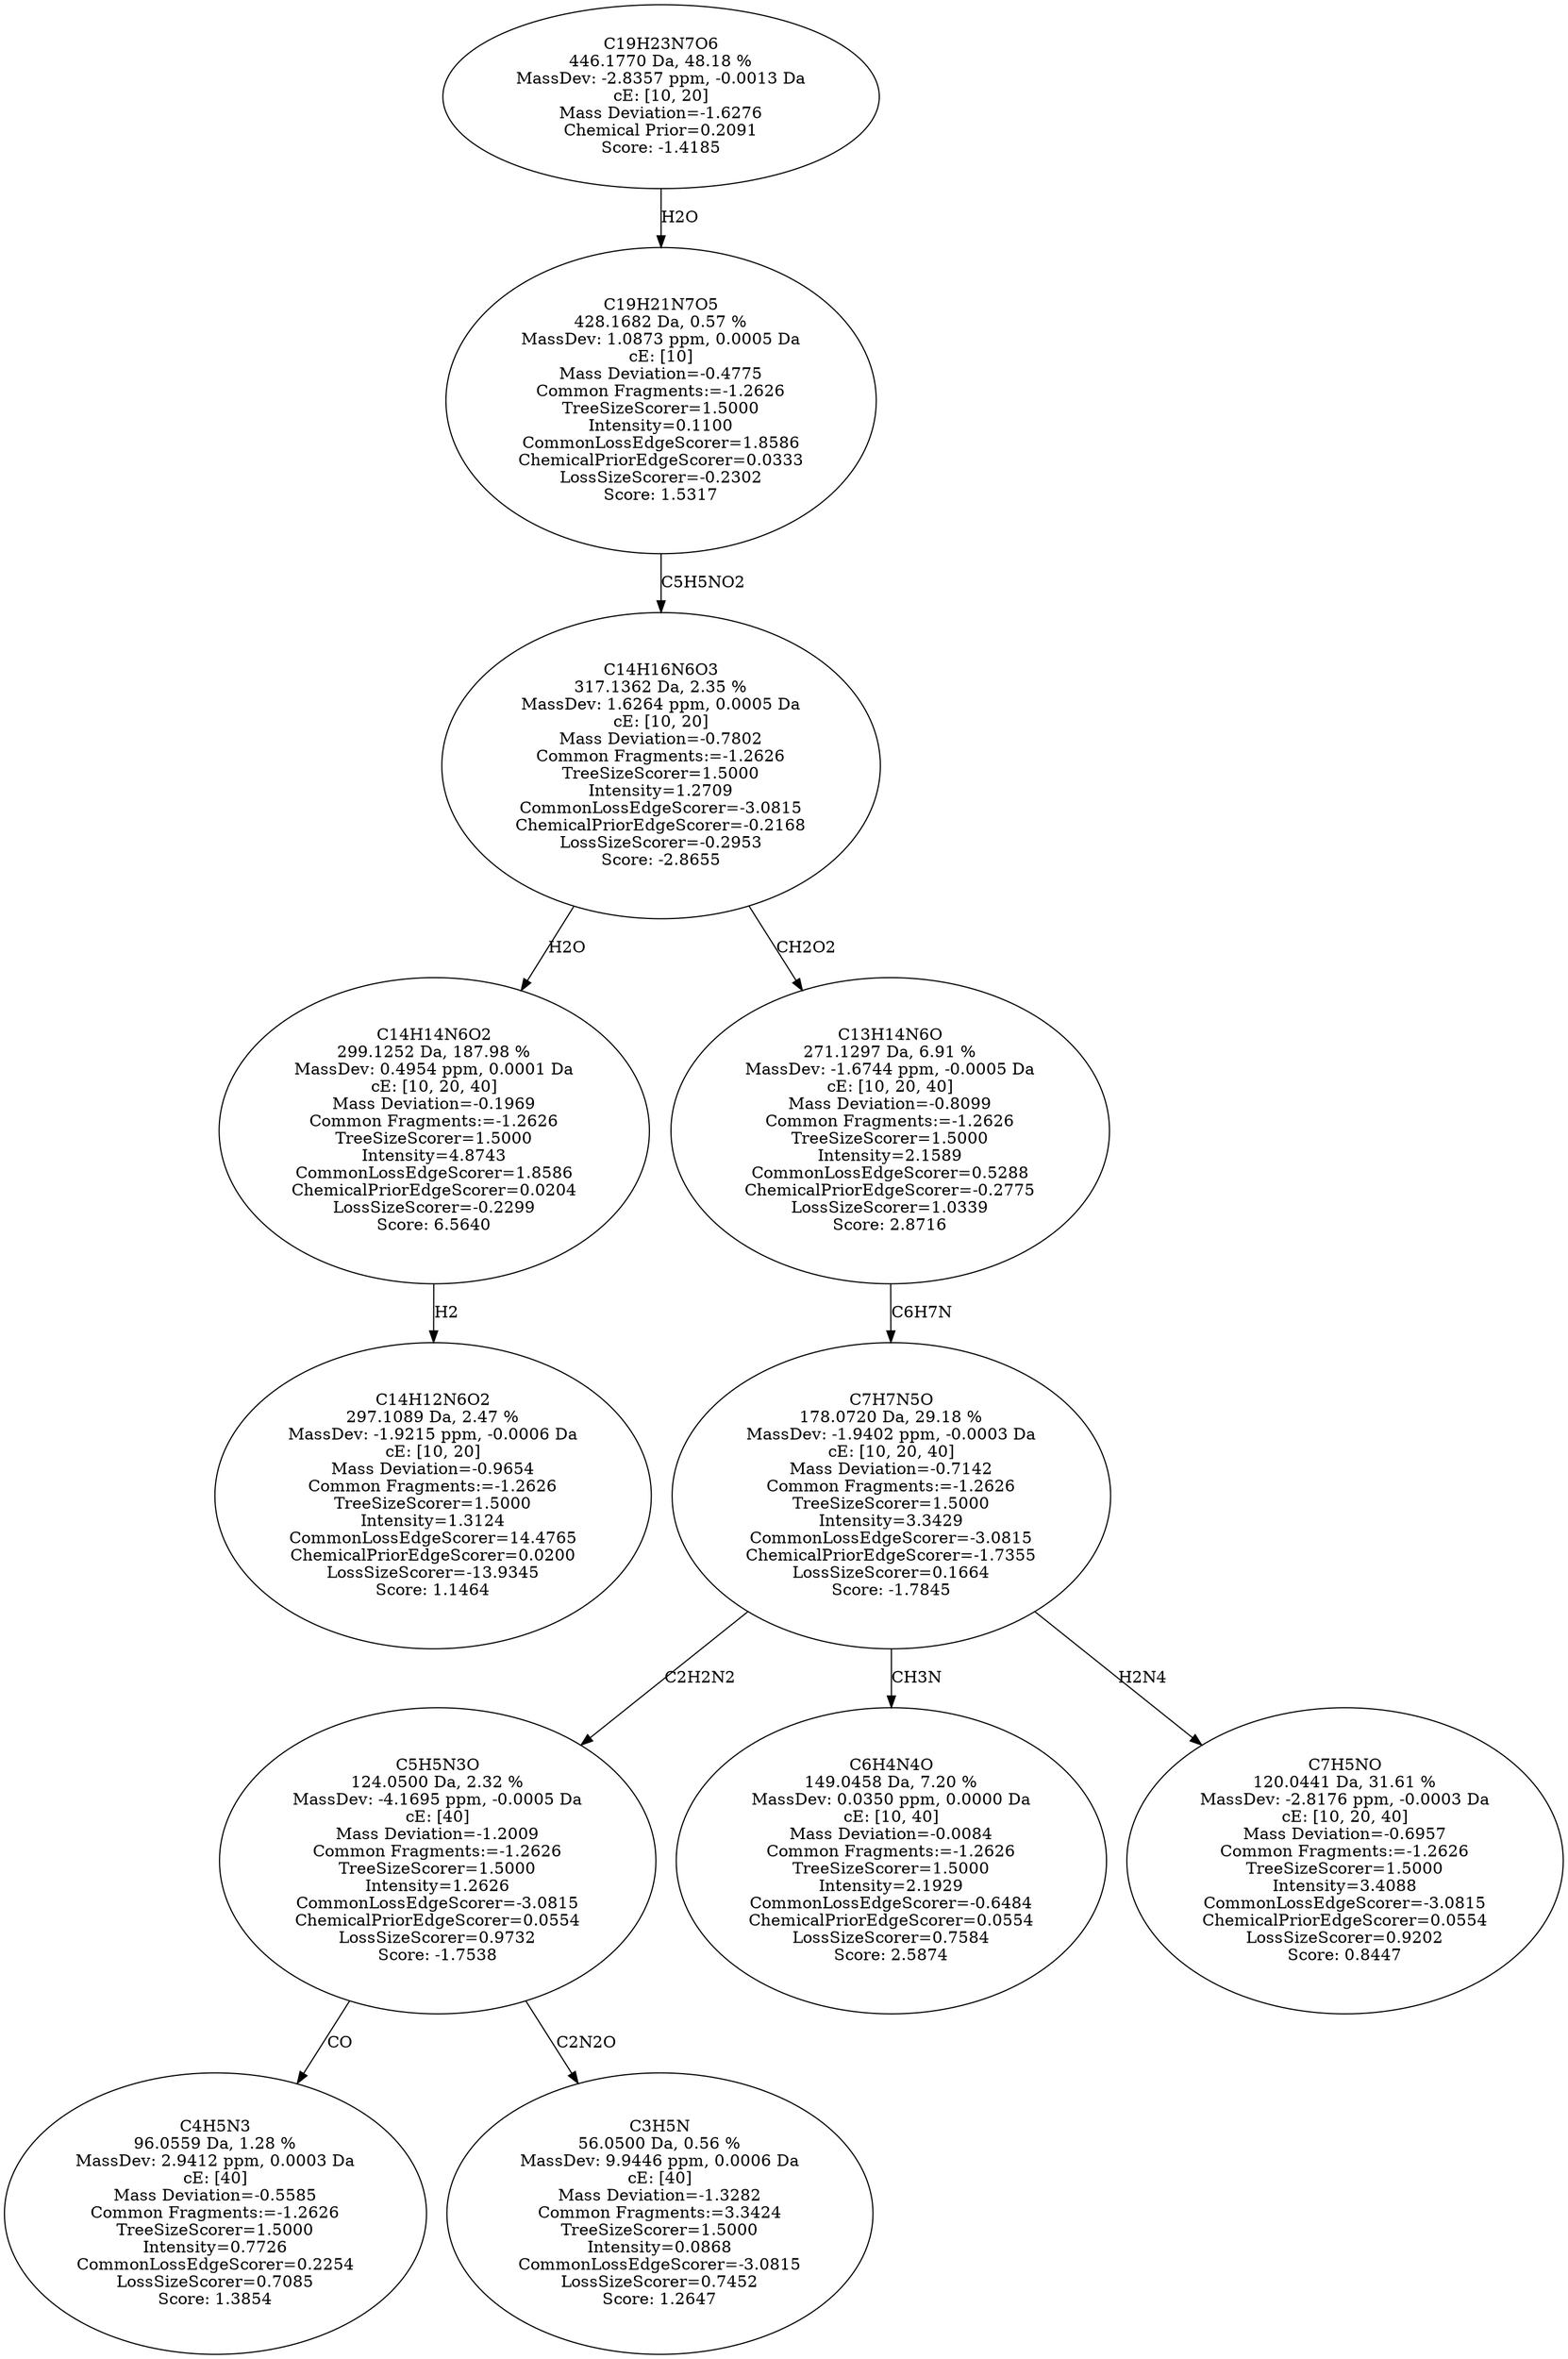 strict digraph {
v1 [label="C14H12N6O2\n297.1089 Da, 2.47 %\nMassDev: -1.9215 ppm, -0.0006 Da\ncE: [10, 20]\nMass Deviation=-0.9654\nCommon Fragments:=-1.2626\nTreeSizeScorer=1.5000\nIntensity=1.3124\nCommonLossEdgeScorer=14.4765\nChemicalPriorEdgeScorer=0.0200\nLossSizeScorer=-13.9345\nScore: 1.1464"];
v2 [label="C14H14N6O2\n299.1252 Da, 187.98 %\nMassDev: 0.4954 ppm, 0.0001 Da\ncE: [10, 20, 40]\nMass Deviation=-0.1969\nCommon Fragments:=-1.2626\nTreeSizeScorer=1.5000\nIntensity=4.8743\nCommonLossEdgeScorer=1.8586\nChemicalPriorEdgeScorer=0.0204\nLossSizeScorer=-0.2299\nScore: 6.5640"];
v3 [label="C4H5N3\n96.0559 Da, 1.28 %\nMassDev: 2.9412 ppm, 0.0003 Da\ncE: [40]\nMass Deviation=-0.5585\nCommon Fragments:=-1.2626\nTreeSizeScorer=1.5000\nIntensity=0.7726\nCommonLossEdgeScorer=0.2254\nLossSizeScorer=0.7085\nScore: 1.3854"];
v4 [label="C3H5N\n56.0500 Da, 0.56 %\nMassDev: 9.9446 ppm, 0.0006 Da\ncE: [40]\nMass Deviation=-1.3282\nCommon Fragments:=3.3424\nTreeSizeScorer=1.5000\nIntensity=0.0868\nCommonLossEdgeScorer=-3.0815\nLossSizeScorer=0.7452\nScore: 1.2647"];
v5 [label="C5H5N3O\n124.0500 Da, 2.32 %\nMassDev: -4.1695 ppm, -0.0005 Da\ncE: [40]\nMass Deviation=-1.2009\nCommon Fragments:=-1.2626\nTreeSizeScorer=1.5000\nIntensity=1.2626\nCommonLossEdgeScorer=-3.0815\nChemicalPriorEdgeScorer=0.0554\nLossSizeScorer=0.9732\nScore: -1.7538"];
v6 [label="C6H4N4O\n149.0458 Da, 7.20 %\nMassDev: 0.0350 ppm, 0.0000 Da\ncE: [10, 40]\nMass Deviation=-0.0084\nCommon Fragments:=-1.2626\nTreeSizeScorer=1.5000\nIntensity=2.1929\nCommonLossEdgeScorer=-0.6484\nChemicalPriorEdgeScorer=0.0554\nLossSizeScorer=0.7584\nScore: 2.5874"];
v7 [label="C7H5NO\n120.0441 Da, 31.61 %\nMassDev: -2.8176 ppm, -0.0003 Da\ncE: [10, 20, 40]\nMass Deviation=-0.6957\nCommon Fragments:=-1.2626\nTreeSizeScorer=1.5000\nIntensity=3.4088\nCommonLossEdgeScorer=-3.0815\nChemicalPriorEdgeScorer=0.0554\nLossSizeScorer=0.9202\nScore: 0.8447"];
v8 [label="C7H7N5O\n178.0720 Da, 29.18 %\nMassDev: -1.9402 ppm, -0.0003 Da\ncE: [10, 20, 40]\nMass Deviation=-0.7142\nCommon Fragments:=-1.2626\nTreeSizeScorer=1.5000\nIntensity=3.3429\nCommonLossEdgeScorer=-3.0815\nChemicalPriorEdgeScorer=-1.7355\nLossSizeScorer=0.1664\nScore: -1.7845"];
v9 [label="C13H14N6O\n271.1297 Da, 6.91 %\nMassDev: -1.6744 ppm, -0.0005 Da\ncE: [10, 20, 40]\nMass Deviation=-0.8099\nCommon Fragments:=-1.2626\nTreeSizeScorer=1.5000\nIntensity=2.1589\nCommonLossEdgeScorer=0.5288\nChemicalPriorEdgeScorer=-0.2775\nLossSizeScorer=1.0339\nScore: 2.8716"];
v10 [label="C14H16N6O3\n317.1362 Da, 2.35 %\nMassDev: 1.6264 ppm, 0.0005 Da\ncE: [10, 20]\nMass Deviation=-0.7802\nCommon Fragments:=-1.2626\nTreeSizeScorer=1.5000\nIntensity=1.2709\nCommonLossEdgeScorer=-3.0815\nChemicalPriorEdgeScorer=-0.2168\nLossSizeScorer=-0.2953\nScore: -2.8655"];
v11 [label="C19H21N7O5\n428.1682 Da, 0.57 %\nMassDev: 1.0873 ppm, 0.0005 Da\ncE: [10]\nMass Deviation=-0.4775\nCommon Fragments:=-1.2626\nTreeSizeScorer=1.5000\nIntensity=0.1100\nCommonLossEdgeScorer=1.8586\nChemicalPriorEdgeScorer=0.0333\nLossSizeScorer=-0.2302\nScore: 1.5317"];
v12 [label="C19H23N7O6\n446.1770 Da, 48.18 %\nMassDev: -2.8357 ppm, -0.0013 Da\ncE: [10, 20]\nMass Deviation=-1.6276\nChemical Prior=0.2091\nScore: -1.4185"];
v2 -> v1 [label="H2"];
v10 -> v2 [label="H2O"];
v5 -> v3 [label="CO"];
v5 -> v4 [label="C2N2O"];
v8 -> v5 [label="C2H2N2"];
v8 -> v6 [label="CH3N"];
v8 -> v7 [label="H2N4"];
v9 -> v8 [label="C6H7N"];
v10 -> v9 [label="CH2O2"];
v11 -> v10 [label="C5H5NO2"];
v12 -> v11 [label="H2O"];
}